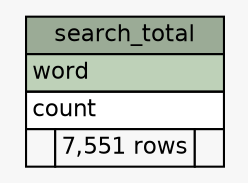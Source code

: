 // dot 2.30.1 on Mac OS X 10.8.3
// SchemaSpy rev 590
digraph "search_total" {
  graph [
    rankdir="RL"
    bgcolor="#f7f7f7"
    nodesep="0.18"
    ranksep="0.46"
    fontname="Helvetica"
    fontsize="11"
  ];
  node [
    fontname="Helvetica"
    fontsize="11"
    shape="plaintext"
  ];
  edge [
    arrowsize="0.8"
  ];
  "search_total" [
    label=<
    <TABLE BORDER="0" CELLBORDER="1" CELLSPACING="0" BGCOLOR="#ffffff">
      <TR><TD COLSPAN="3" BGCOLOR="#9bab96" ALIGN="CENTER">search_total</TD></TR>
      <TR><TD PORT="word" COLSPAN="3" BGCOLOR="#bed1b8" ALIGN="LEFT">word</TD></TR>
      <TR><TD PORT="count" COLSPAN="3" ALIGN="LEFT">count</TD></TR>
      <TR><TD ALIGN="LEFT" BGCOLOR="#f7f7f7">  </TD><TD ALIGN="RIGHT" BGCOLOR="#f7f7f7">7,551 rows</TD><TD ALIGN="RIGHT" BGCOLOR="#f7f7f7">  </TD></TR>
    </TABLE>>
    URL="tables/search_total.html"
    tooltip="search_total"
  ];
}
